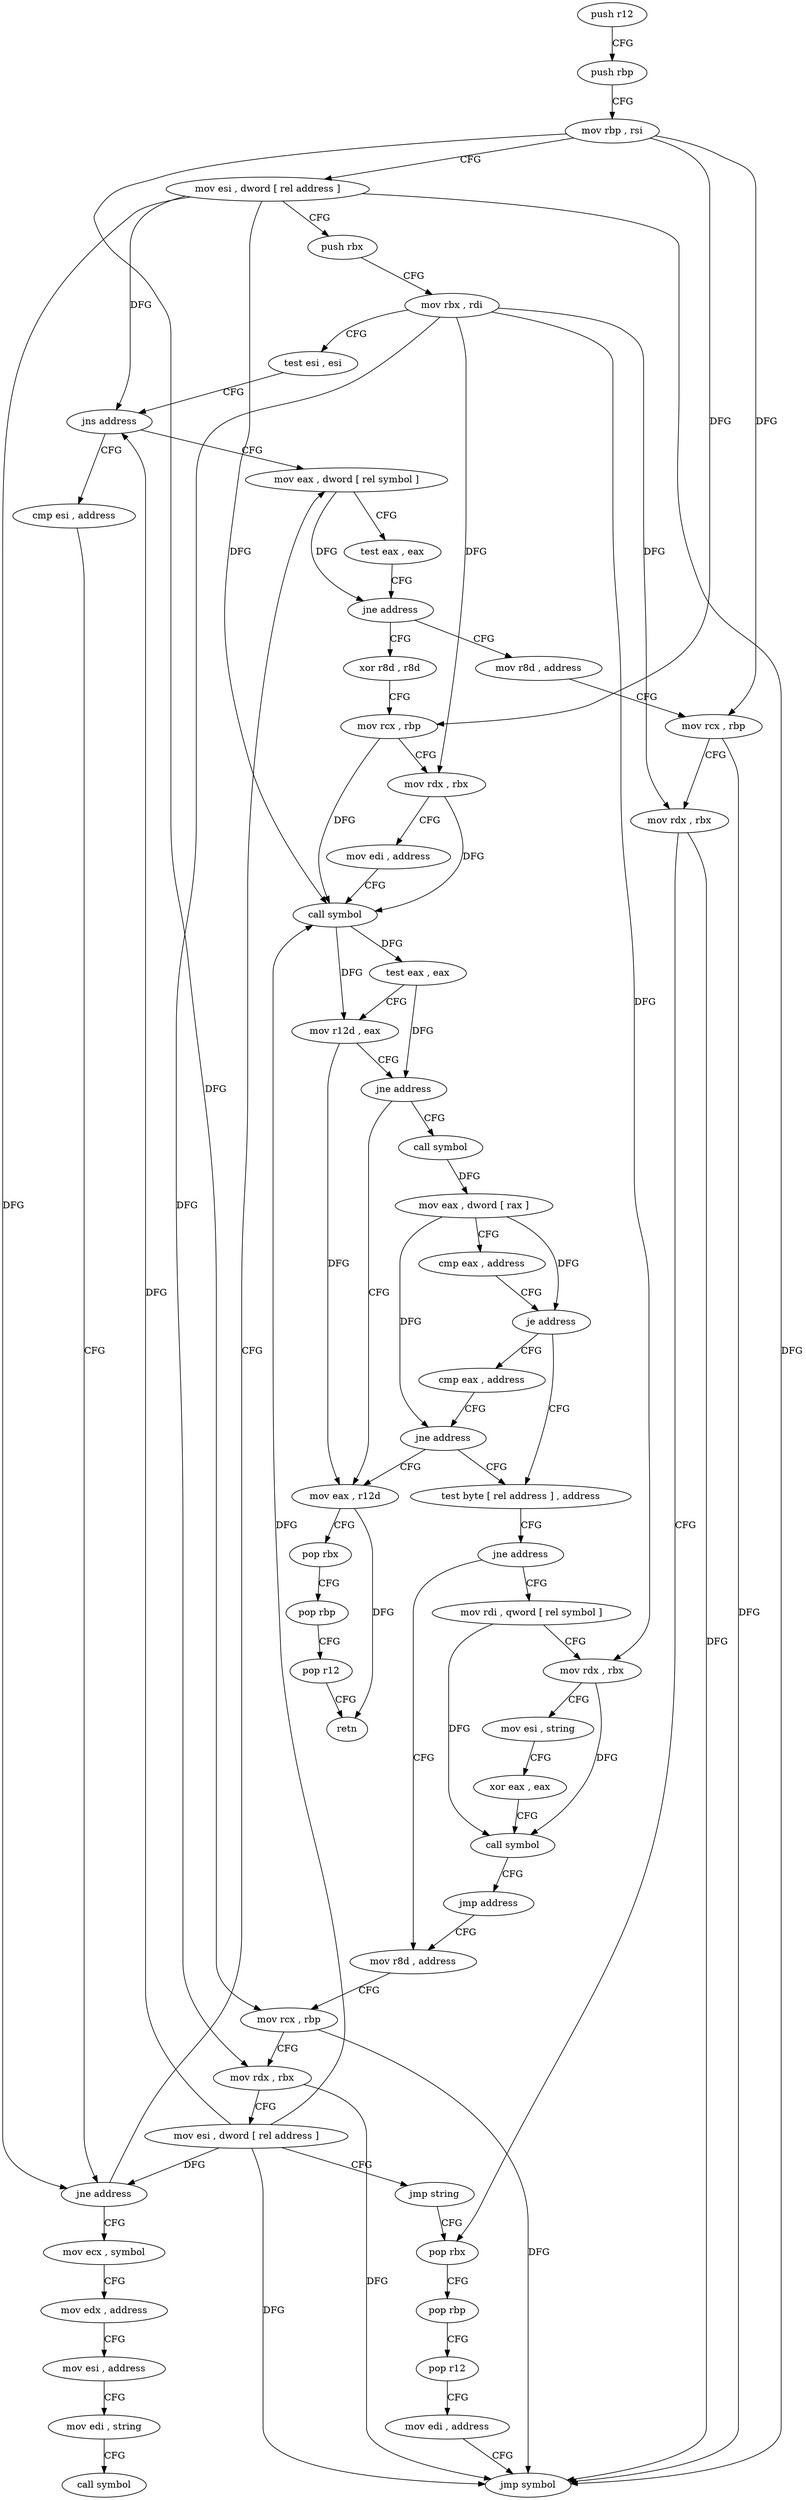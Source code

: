 digraph "func" {
"4246528" [label = "push r12" ]
"4246530" [label = "push rbp" ]
"4246531" [label = "mov rbp , rsi" ]
"4246534" [label = "mov esi , dword [ rel address ]" ]
"4246540" [label = "push rbx" ]
"4246541" [label = "mov rbx , rdi" ]
"4246544" [label = "test esi , esi" ]
"4246546" [label = "jns address" ]
"4246553" [label = "mov eax , dword [ rel symbol ]" ]
"4246548" [label = "cmp esi , address" ]
"4246559" [label = "test eax , eax" ]
"4246561" [label = "jne address" ]
"4246600" [label = "mov r8d , address" ]
"4246563" [label = "xor r8d , r8d" ]
"4246551" [label = "jne address" ]
"4246678" [label = "mov ecx , symbol" ]
"4246606" [label = "mov rcx , rbp" ]
"4246609" [label = "mov rdx , rbx" ]
"4246612" [label = "pop rbx" ]
"4246566" [label = "mov rcx , rbp" ]
"4246569" [label = "mov rdx , rbx" ]
"4246572" [label = "mov edi , address" ]
"4246577" [label = "call symbol" ]
"4246582" [label = "test eax , eax" ]
"4246584" [label = "mov r12d , eax" ]
"4246587" [label = "jne address" ]
"4246632" [label = "call symbol" ]
"4246589" [label = "mov eax , r12d" ]
"4246683" [label = "mov edx , address" ]
"4246688" [label = "mov esi , address" ]
"4246693" [label = "mov edi , string" ]
"4246698" [label = "call symbol" ]
"4246637" [label = "mov eax , dword [ rax ]" ]
"4246639" [label = "cmp eax , address" ]
"4246642" [label = "je address" ]
"4246649" [label = "test byte [ rel address ] , address" ]
"4246644" [label = "cmp eax , address" ]
"4246592" [label = "pop rbx" ]
"4246593" [label = "pop rbp" ]
"4246594" [label = "pop r12" ]
"4246596" [label = "retn" ]
"4246656" [label = "jne address" ]
"4246704" [label = "mov rdi , qword [ rel symbol ]" ]
"4246658" [label = "mov r8d , address" ]
"4246647" [label = "jne address" ]
"4246711" [label = "mov rdx , rbx" ]
"4246714" [label = "mov esi , string" ]
"4246719" [label = "xor eax , eax" ]
"4246721" [label = "call symbol" ]
"4246726" [label = "jmp address" ]
"4246664" [label = "mov rcx , rbp" ]
"4246667" [label = "mov rdx , rbx" ]
"4246670" [label = "mov esi , dword [ rel address ]" ]
"4246676" [label = "jmp string" ]
"4246613" [label = "pop rbp" ]
"4246614" [label = "pop r12" ]
"4246616" [label = "mov edi , address" ]
"4246621" [label = "jmp symbol" ]
"4246528" -> "4246530" [ label = "CFG" ]
"4246530" -> "4246531" [ label = "CFG" ]
"4246531" -> "4246534" [ label = "CFG" ]
"4246531" -> "4246606" [ label = "DFG" ]
"4246531" -> "4246566" [ label = "DFG" ]
"4246531" -> "4246664" [ label = "DFG" ]
"4246534" -> "4246540" [ label = "CFG" ]
"4246534" -> "4246546" [ label = "DFG" ]
"4246534" -> "4246551" [ label = "DFG" ]
"4246534" -> "4246577" [ label = "DFG" ]
"4246534" -> "4246621" [ label = "DFG" ]
"4246540" -> "4246541" [ label = "CFG" ]
"4246541" -> "4246544" [ label = "CFG" ]
"4246541" -> "4246609" [ label = "DFG" ]
"4246541" -> "4246569" [ label = "DFG" ]
"4246541" -> "4246711" [ label = "DFG" ]
"4246541" -> "4246667" [ label = "DFG" ]
"4246544" -> "4246546" [ label = "CFG" ]
"4246546" -> "4246553" [ label = "CFG" ]
"4246546" -> "4246548" [ label = "CFG" ]
"4246553" -> "4246559" [ label = "CFG" ]
"4246553" -> "4246561" [ label = "DFG" ]
"4246548" -> "4246551" [ label = "CFG" ]
"4246559" -> "4246561" [ label = "CFG" ]
"4246561" -> "4246600" [ label = "CFG" ]
"4246561" -> "4246563" [ label = "CFG" ]
"4246600" -> "4246606" [ label = "CFG" ]
"4246563" -> "4246566" [ label = "CFG" ]
"4246551" -> "4246678" [ label = "CFG" ]
"4246551" -> "4246553" [ label = "CFG" ]
"4246678" -> "4246683" [ label = "CFG" ]
"4246606" -> "4246609" [ label = "CFG" ]
"4246606" -> "4246621" [ label = "DFG" ]
"4246609" -> "4246612" [ label = "CFG" ]
"4246609" -> "4246621" [ label = "DFG" ]
"4246612" -> "4246613" [ label = "CFG" ]
"4246566" -> "4246569" [ label = "CFG" ]
"4246566" -> "4246577" [ label = "DFG" ]
"4246569" -> "4246572" [ label = "CFG" ]
"4246569" -> "4246577" [ label = "DFG" ]
"4246572" -> "4246577" [ label = "CFG" ]
"4246577" -> "4246582" [ label = "DFG" ]
"4246577" -> "4246584" [ label = "DFG" ]
"4246582" -> "4246584" [ label = "CFG" ]
"4246582" -> "4246587" [ label = "DFG" ]
"4246584" -> "4246587" [ label = "CFG" ]
"4246584" -> "4246589" [ label = "DFG" ]
"4246587" -> "4246632" [ label = "CFG" ]
"4246587" -> "4246589" [ label = "CFG" ]
"4246632" -> "4246637" [ label = "DFG" ]
"4246589" -> "4246592" [ label = "CFG" ]
"4246589" -> "4246596" [ label = "DFG" ]
"4246683" -> "4246688" [ label = "CFG" ]
"4246688" -> "4246693" [ label = "CFG" ]
"4246693" -> "4246698" [ label = "CFG" ]
"4246637" -> "4246639" [ label = "CFG" ]
"4246637" -> "4246642" [ label = "DFG" ]
"4246637" -> "4246647" [ label = "DFG" ]
"4246639" -> "4246642" [ label = "CFG" ]
"4246642" -> "4246649" [ label = "CFG" ]
"4246642" -> "4246644" [ label = "CFG" ]
"4246649" -> "4246656" [ label = "CFG" ]
"4246644" -> "4246647" [ label = "CFG" ]
"4246592" -> "4246593" [ label = "CFG" ]
"4246593" -> "4246594" [ label = "CFG" ]
"4246594" -> "4246596" [ label = "CFG" ]
"4246656" -> "4246704" [ label = "CFG" ]
"4246656" -> "4246658" [ label = "CFG" ]
"4246704" -> "4246711" [ label = "CFG" ]
"4246704" -> "4246721" [ label = "DFG" ]
"4246658" -> "4246664" [ label = "CFG" ]
"4246647" -> "4246589" [ label = "CFG" ]
"4246647" -> "4246649" [ label = "CFG" ]
"4246711" -> "4246714" [ label = "CFG" ]
"4246711" -> "4246721" [ label = "DFG" ]
"4246714" -> "4246719" [ label = "CFG" ]
"4246719" -> "4246721" [ label = "CFG" ]
"4246721" -> "4246726" [ label = "CFG" ]
"4246726" -> "4246658" [ label = "CFG" ]
"4246664" -> "4246667" [ label = "CFG" ]
"4246664" -> "4246621" [ label = "DFG" ]
"4246667" -> "4246670" [ label = "CFG" ]
"4246667" -> "4246621" [ label = "DFG" ]
"4246670" -> "4246676" [ label = "CFG" ]
"4246670" -> "4246546" [ label = "DFG" ]
"4246670" -> "4246551" [ label = "DFG" ]
"4246670" -> "4246577" [ label = "DFG" ]
"4246670" -> "4246621" [ label = "DFG" ]
"4246676" -> "4246612" [ label = "CFG" ]
"4246613" -> "4246614" [ label = "CFG" ]
"4246614" -> "4246616" [ label = "CFG" ]
"4246616" -> "4246621" [ label = "CFG" ]
}

